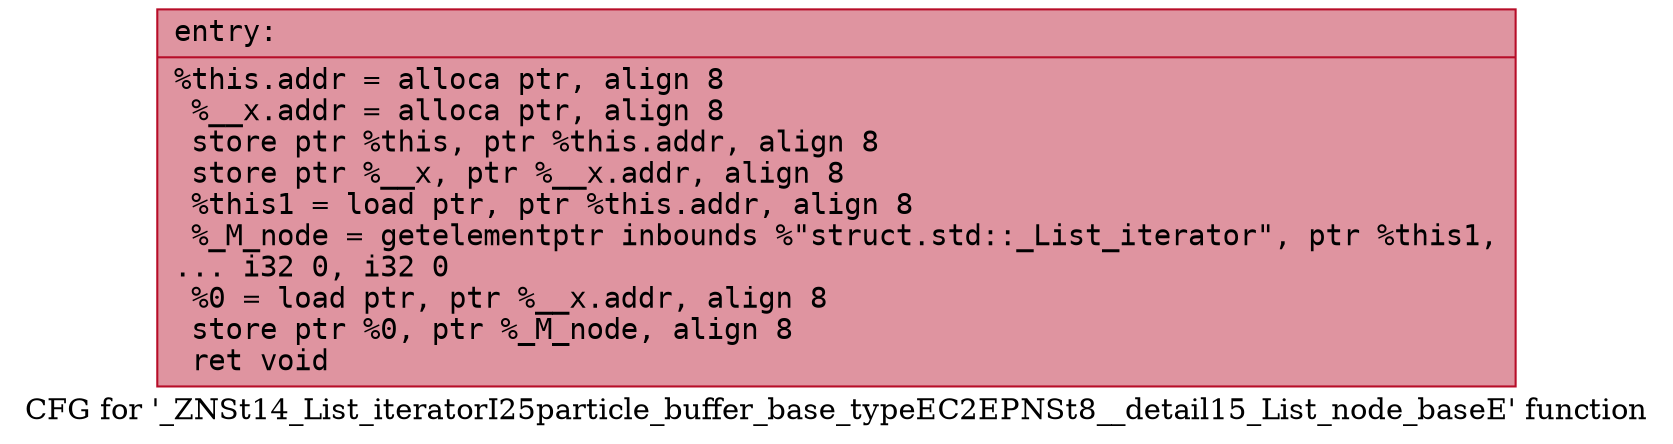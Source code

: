 digraph "CFG for '_ZNSt14_List_iteratorI25particle_buffer_base_typeEC2EPNSt8__detail15_List_node_baseE' function" {
	label="CFG for '_ZNSt14_List_iteratorI25particle_buffer_base_typeEC2EPNSt8__detail15_List_node_baseE' function";

	Node0x558b695306c0 [shape=record,color="#b70d28ff", style=filled, fillcolor="#b70d2870" fontname="Courier",label="{entry:\l|  %this.addr = alloca ptr, align 8\l  %__x.addr = alloca ptr, align 8\l  store ptr %this, ptr %this.addr, align 8\l  store ptr %__x, ptr %__x.addr, align 8\l  %this1 = load ptr, ptr %this.addr, align 8\l  %_M_node = getelementptr inbounds %\"struct.std::_List_iterator\", ptr %this1,\l... i32 0, i32 0\l  %0 = load ptr, ptr %__x.addr, align 8\l  store ptr %0, ptr %_M_node, align 8\l  ret void\l}"];
}
